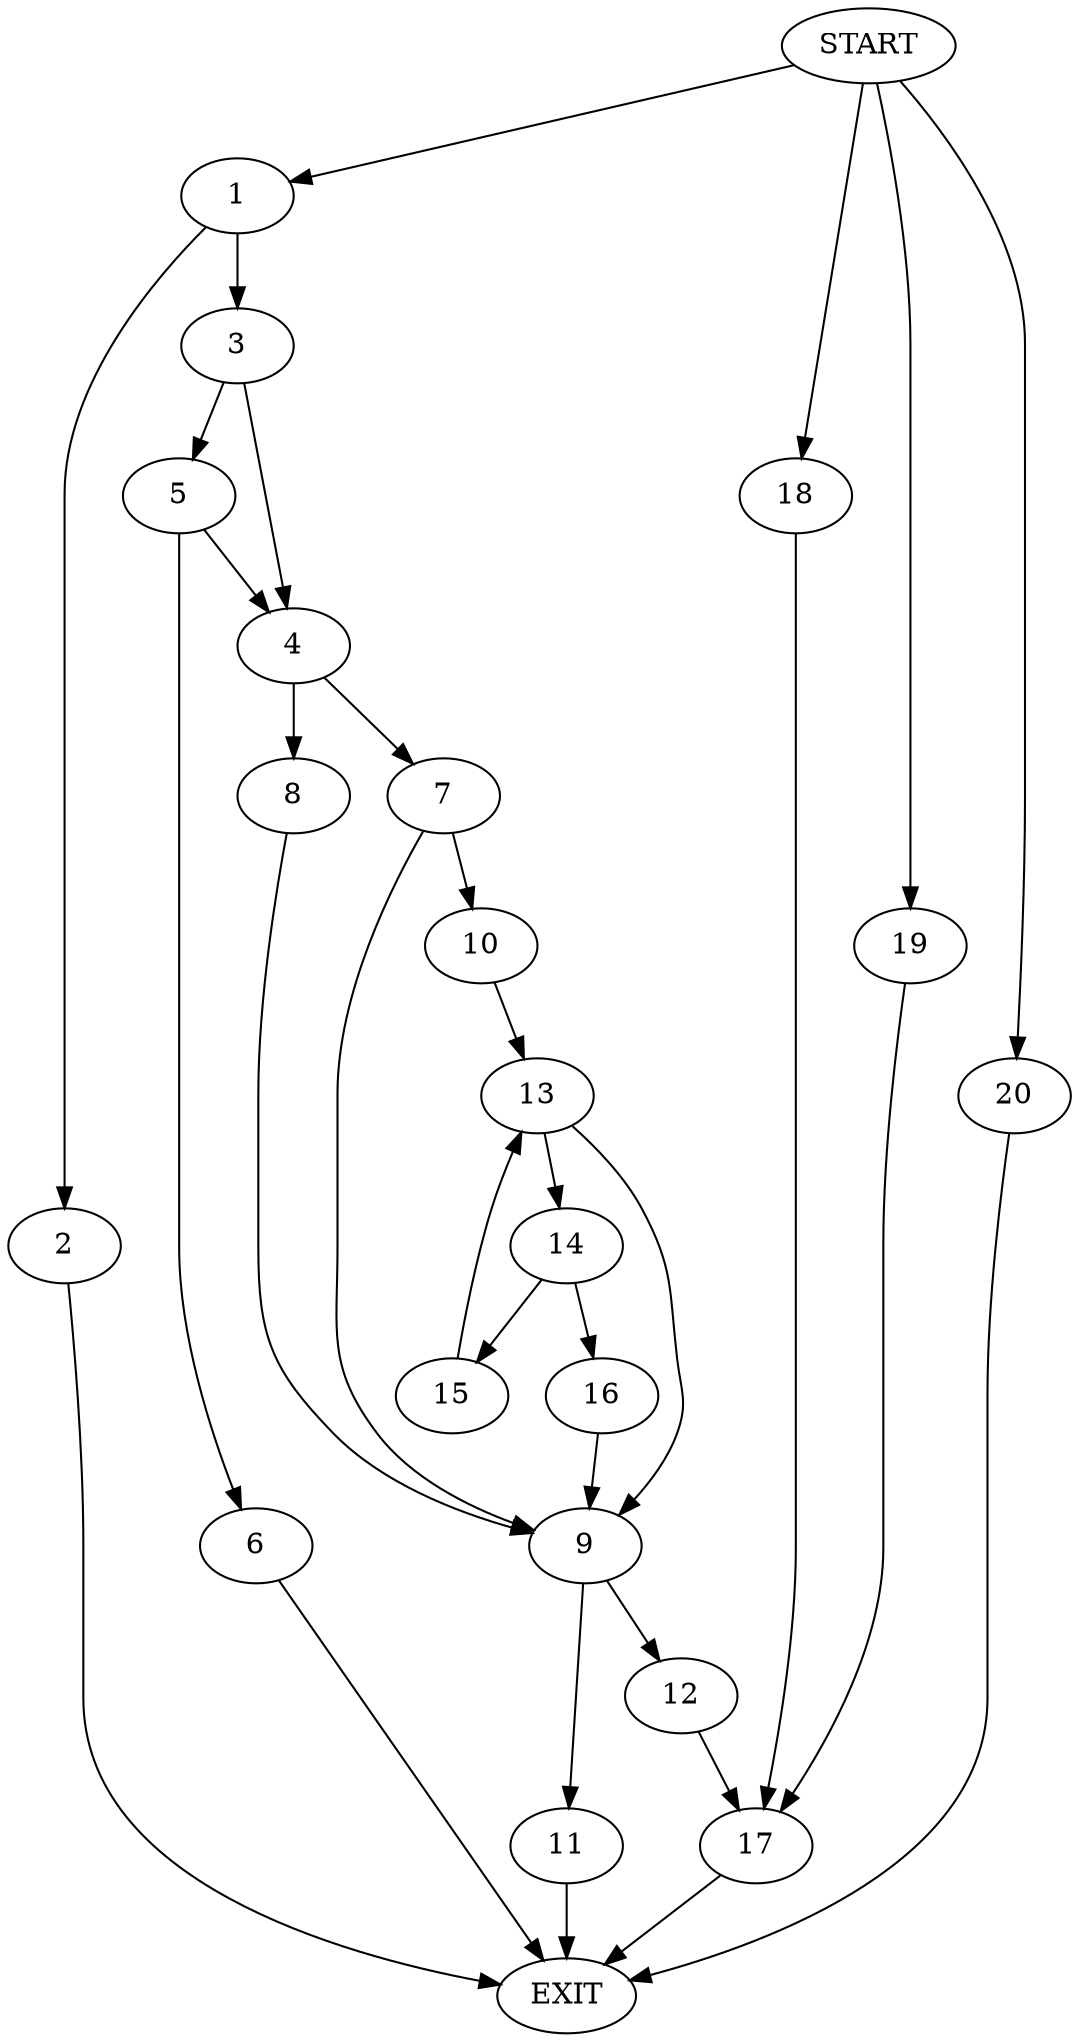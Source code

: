 digraph {
0 [label="START"]
21 [label="EXIT"]
0 -> 1
1 -> 2
1 -> 3
2 -> 21
3 -> 4
3 -> 5
5 -> 6
5 -> 4
4 -> 7
4 -> 8
6 -> 21
7 -> 9
7 -> 10
8 -> 9
9 -> 11
9 -> 12
10 -> 13
13 -> 14
13 -> 9
14 -> 15
14 -> 16
16 -> 9
15 -> 13
11 -> 21
12 -> 17
17 -> 21
0 -> 18
18 -> 17
0 -> 19
19 -> 17
0 -> 20
20 -> 21
}
